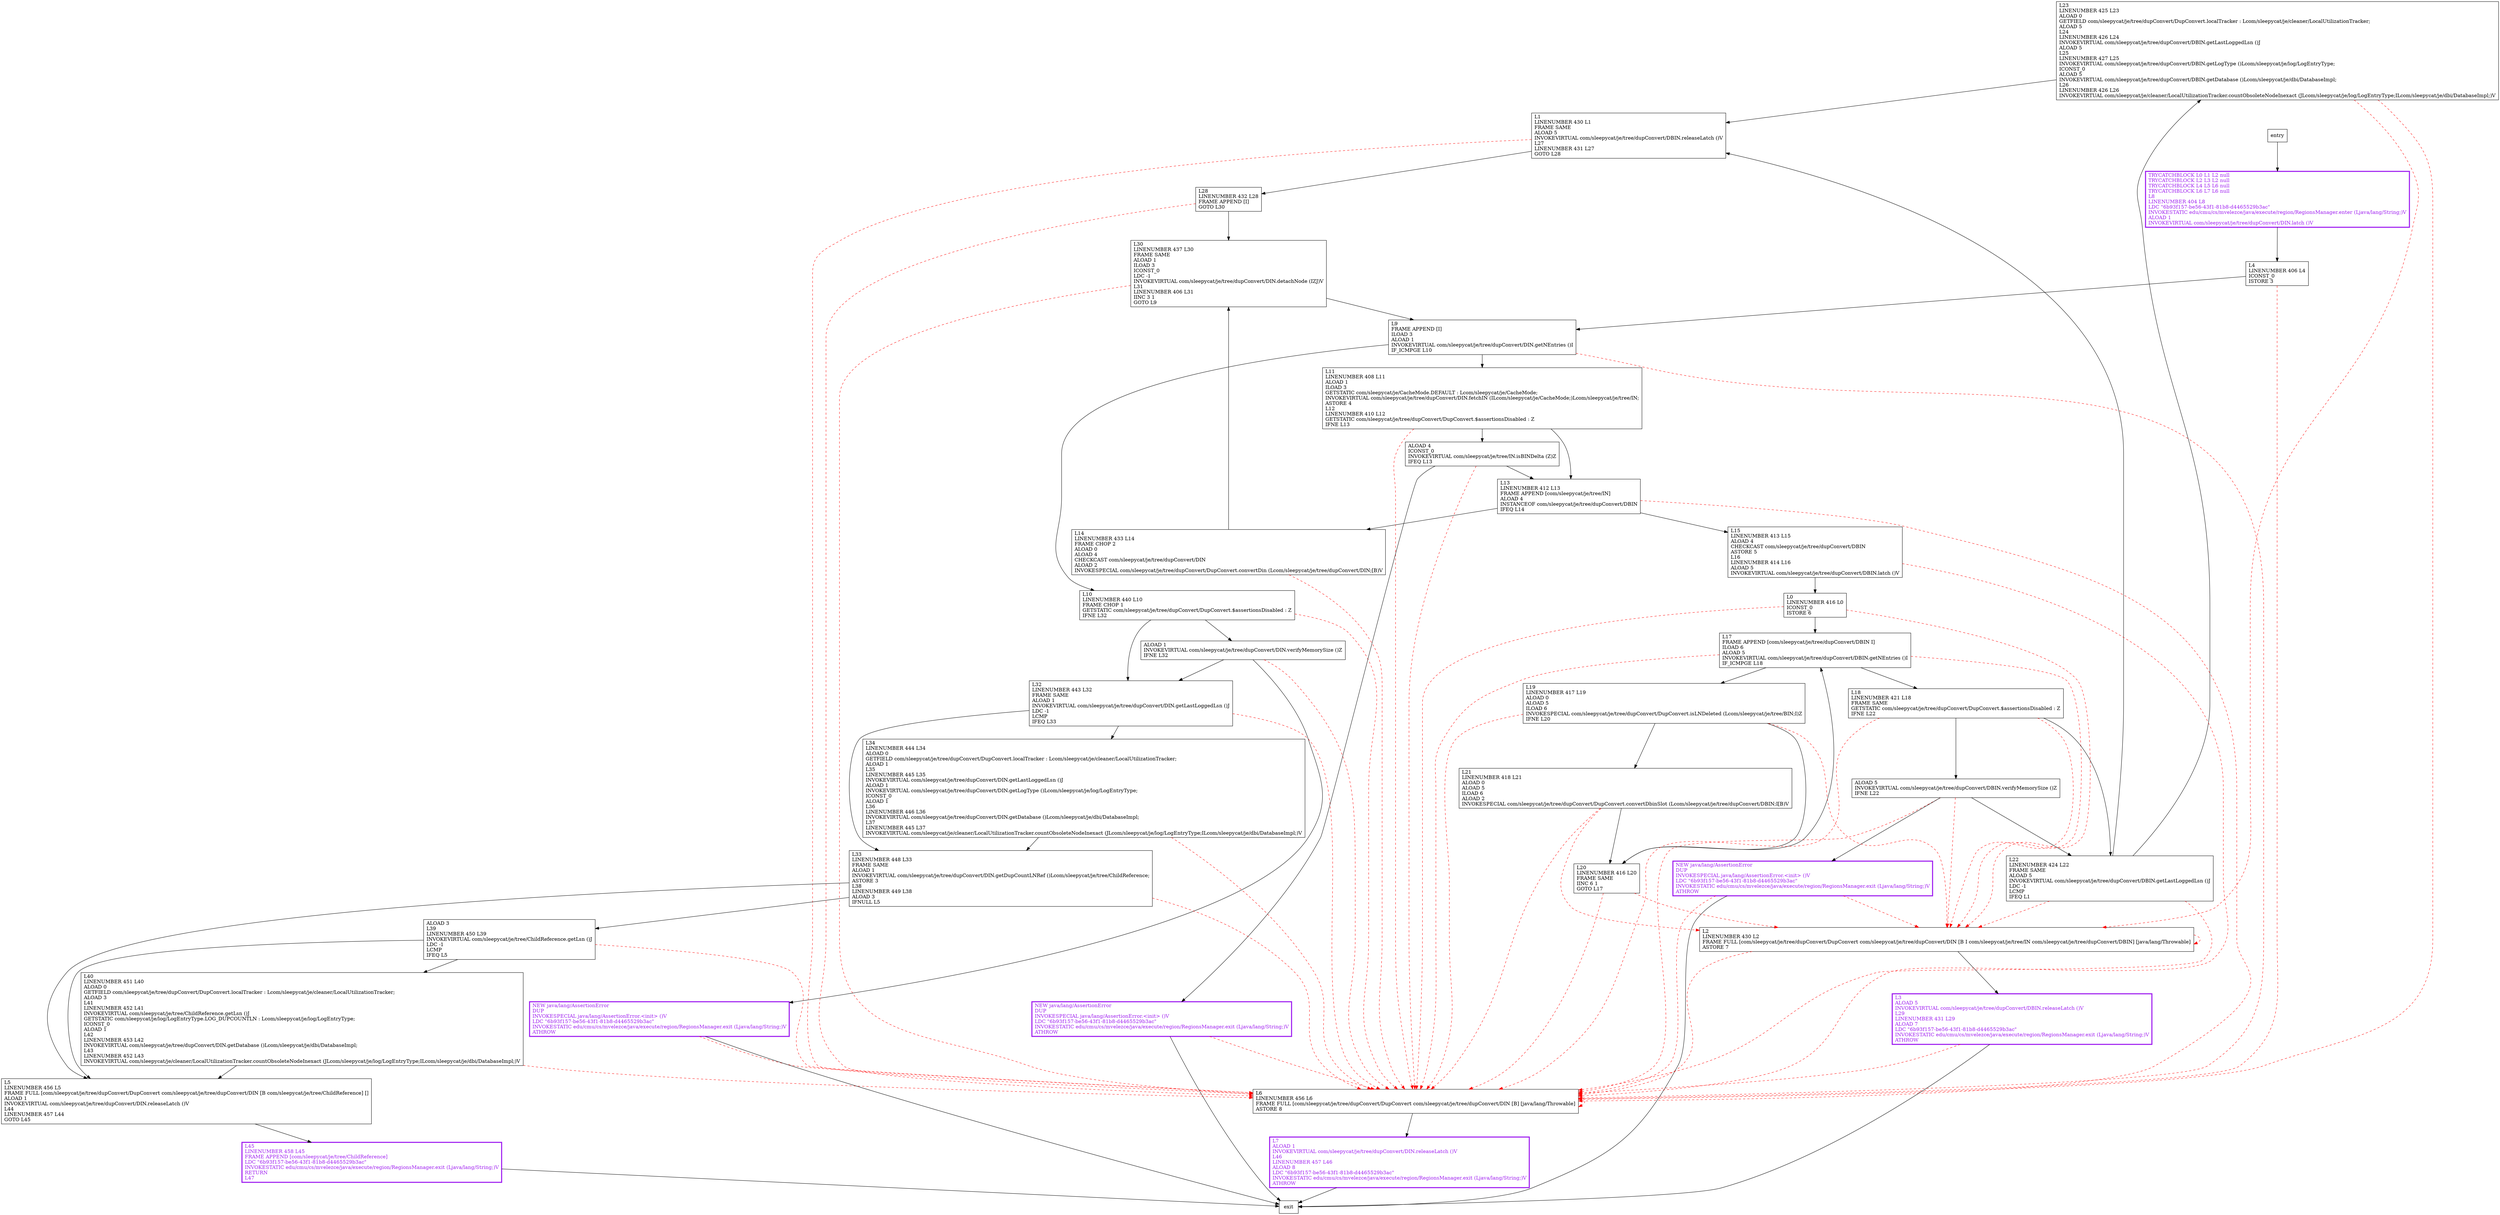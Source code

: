 digraph convertDin {
node [shape=record];
438346218 [label="L23\lLINENUMBER 425 L23\lALOAD 0\lGETFIELD com/sleepycat/je/tree/dupConvert/DupConvert.localTracker : Lcom/sleepycat/je/cleaner/LocalUtilizationTracker;\lALOAD 5\lL24\lLINENUMBER 426 L24\lINVOKEVIRTUAL com/sleepycat/je/tree/dupConvert/DBIN.getLastLoggedLsn ()J\lALOAD 5\lL25\lLINENUMBER 427 L25\lINVOKEVIRTUAL com/sleepycat/je/tree/dupConvert/DBIN.getLogType ()Lcom/sleepycat/je/log/LogEntryType;\lICONST_0\lALOAD 5\lINVOKEVIRTUAL com/sleepycat/je/tree/dupConvert/DBIN.getDatabase ()Lcom/sleepycat/je/dbi/DatabaseImpl;\lL26\lLINENUMBER 426 L26\lINVOKEVIRTUAL com/sleepycat/je/cleaner/LocalUtilizationTracker.countObsoleteNodeInexact (JLcom/sleepycat/je/log/LogEntryType;ILcom/sleepycat/je/dbi/DatabaseImpl;)V\l"];
844989287 [label="ALOAD 3\lL39\lLINENUMBER 450 L39\lINVOKEVIRTUAL com/sleepycat/je/tree/ChildReference.getLsn ()J\lLDC -1\lLCMP\lIFEQ L5\l"];
1505866272 [label="NEW java/lang/AssertionError\lDUP\lINVOKESPECIAL java/lang/AssertionError.\<init\> ()V\lLDC \"6b93f157-be56-43f1-81b8-d4465529b3ac\"\lINVOKESTATIC edu/cmu/cs/mvelezce/java/execute/region/RegionsManager.exit (Ljava/lang/String;)V\lATHROW\l"];
280438229 [label="L20\lLINENUMBER 416 L20\lFRAME SAME\lIINC 6 1\lGOTO L17\l"];
2000848977 [label="L21\lLINENUMBER 418 L21\lALOAD 0\lALOAD 5\lILOAD 6\lALOAD 2\lINVOKESPECIAL com/sleepycat/je/tree/dupConvert/DupConvert.convertDbinSlot (Lcom/sleepycat/je/tree/dupConvert/DBIN;I[B)V\l"];
1211965666 [label="L7\lALOAD 1\lINVOKEVIRTUAL com/sleepycat/je/tree/dupConvert/DIN.releaseLatch ()V\lL46\lLINENUMBER 457 L46\lALOAD 8\lLDC \"6b93f157-be56-43f1-81b8-d4465529b3ac\"\lINVOKESTATIC edu/cmu/cs/mvelezce/java/execute/region/RegionsManager.exit (Ljava/lang/String;)V\lATHROW\l"];
1707009942 [label="NEW java/lang/AssertionError\lDUP\lINVOKESPECIAL java/lang/AssertionError.\<init\> ()V\lLDC \"6b93f157-be56-43f1-81b8-d4465529b3ac\"\lINVOKESTATIC edu/cmu/cs/mvelezce/java/execute/region/RegionsManager.exit (Ljava/lang/String;)V\lATHROW\l"];
541933805 [label="L40\lLINENUMBER 451 L40\lALOAD 0\lGETFIELD com/sleepycat/je/tree/dupConvert/DupConvert.localTracker : Lcom/sleepycat/je/cleaner/LocalUtilizationTracker;\lALOAD 3\lL41\lLINENUMBER 452 L41\lINVOKEVIRTUAL com/sleepycat/je/tree/ChildReference.getLsn ()J\lGETSTATIC com/sleepycat/je/log/LogEntryType.LOG_DUPCOUNTLN : Lcom/sleepycat/je/log/LogEntryType;\lICONST_0\lALOAD 1\lL42\lLINENUMBER 453 L42\lINVOKEVIRTUAL com/sleepycat/je/tree/dupConvert/DIN.getDatabase ()Lcom/sleepycat/je/dbi/DatabaseImpl;\lL43\lLINENUMBER 452 L43\lINVOKEVIRTUAL com/sleepycat/je/cleaner/LocalUtilizationTracker.countObsoleteNodeInexact (JLcom/sleepycat/je/log/LogEntryType;ILcom/sleepycat/je/dbi/DatabaseImpl;)V\l"];
960218415 [label="L17\lFRAME APPEND [com/sleepycat/je/tree/dupConvert/DBIN I]\lILOAD 6\lALOAD 5\lINVOKEVIRTUAL com/sleepycat/je/tree/dupConvert/DBIN.getNEntries ()I\lIF_ICMPGE L18\l"];
636569652 [label="L32\lLINENUMBER 443 L32\lFRAME SAME\lALOAD 1\lINVOKEVIRTUAL com/sleepycat/je/tree/dupConvert/DIN.getLastLoggedLsn ()J\lLDC -1\lLCMP\lIFEQ L33\l"];
2119984416 [label="L45\lLINENUMBER 458 L45\lFRAME APPEND [com/sleepycat/je/tree/ChildReference]\lLDC \"6b93f157-be56-43f1-81b8-d4465529b3ac\"\lINVOKESTATIC edu/cmu/cs/mvelezce/java/execute/region/RegionsManager.exit (Ljava/lang/String;)V\lRETURN\lL47\l"];
1578245008 [label="L30\lLINENUMBER 437 L30\lFRAME SAME\lALOAD 1\lILOAD 3\lICONST_0\lLDC -1\lINVOKEVIRTUAL com/sleepycat/je/tree/dupConvert/DIN.detachNode (IZJ)V\lL31\lLINENUMBER 406 L31\lIINC 3 1\lGOTO L9\l"];
813386785 [label="L4\lLINENUMBER 406 L4\lICONST_0\lISTORE 3\l"];
1285229656 [label="L13\lLINENUMBER 412 L13\lFRAME APPEND [com/sleepycat/je/tree/IN]\lALOAD 4\lINSTANCEOF com/sleepycat/je/tree/dupConvert/DBIN\lIFEQ L14\l"];
1090758583 [label="L11\lLINENUMBER 408 L11\lALOAD 1\lILOAD 3\lGETSTATIC com/sleepycat/je/CacheMode.DEFAULT : Lcom/sleepycat/je/CacheMode;\lINVOKEVIRTUAL com/sleepycat/je/tree/dupConvert/DIN.fetchIN (ILcom/sleepycat/je/CacheMode;)Lcom/sleepycat/je/tree/IN;\lASTORE 4\lL12\lLINENUMBER 410 L12\lGETSTATIC com/sleepycat/je/tree/dupConvert/DupConvert.$assertionsDisabled : Z\lIFNE L13\l"];
1676500435 [label="ALOAD 5\lINVOKEVIRTUAL com/sleepycat/je/tree/dupConvert/DBIN.verifyMemorySize ()Z\lIFNE L22\l"];
1030896550 [label="L6\lLINENUMBER 456 L6\lFRAME FULL [com/sleepycat/je/tree/dupConvert/DupConvert com/sleepycat/je/tree/dupConvert/DIN [B] [java/lang/Throwable]\lASTORE 8\l"];
327997148 [label="L3\lALOAD 5\lINVOKEVIRTUAL com/sleepycat/je/tree/dupConvert/DBIN.releaseLatch ()V\lL29\lLINENUMBER 431 L29\lALOAD 7\lLDC \"6b93f157-be56-43f1-81b8-d4465529b3ac\"\lINVOKESTATIC edu/cmu/cs/mvelezce/java/execute/region/RegionsManager.exit (Ljava/lang/String;)V\lATHROW\l"];
985764215 [label="ALOAD 1\lINVOKEVIRTUAL com/sleepycat/je/tree/dupConvert/DIN.verifyMemorySize ()Z\lIFNE L32\l"];
1822831669 [label="L1\lLINENUMBER 430 L1\lFRAME SAME\lALOAD 5\lINVOKEVIRTUAL com/sleepycat/je/tree/dupConvert/DBIN.releaseLatch ()V\lL27\lLINENUMBER 431 L27\lGOTO L28\l"];
321545400 [label="L28\lLINENUMBER 432 L28\lFRAME APPEND [I]\lGOTO L30\l"];
1832853658 [label="L19\lLINENUMBER 417 L19\lALOAD 0\lALOAD 5\lILOAD 6\lINVOKESPECIAL com/sleepycat/je/tree/dupConvert/DupConvert.isLNDeleted (Lcom/sleepycat/je/tree/BIN;I)Z\lIFNE L20\l"];
490919955 [label="L34\lLINENUMBER 444 L34\lALOAD 0\lGETFIELD com/sleepycat/je/tree/dupConvert/DupConvert.localTracker : Lcom/sleepycat/je/cleaner/LocalUtilizationTracker;\lALOAD 1\lL35\lLINENUMBER 445 L35\lINVOKEVIRTUAL com/sleepycat/je/tree/dupConvert/DIN.getLastLoggedLsn ()J\lALOAD 1\lINVOKEVIRTUAL com/sleepycat/je/tree/dupConvert/DIN.getLogType ()Lcom/sleepycat/je/log/LogEntryType;\lICONST_0\lALOAD 1\lL36\lLINENUMBER 446 L36\lINVOKEVIRTUAL com/sleepycat/je/tree/dupConvert/DIN.getDatabase ()Lcom/sleepycat/je/dbi/DatabaseImpl;\lL37\lLINENUMBER 445 L37\lINVOKEVIRTUAL com/sleepycat/je/cleaner/LocalUtilizationTracker.countObsoleteNodeInexact (JLcom/sleepycat/je/log/LogEntryType;ILcom/sleepycat/je/dbi/DatabaseImpl;)V\l"];
583886720 [label="L9\lFRAME APPEND [I]\lILOAD 3\lALOAD 1\lINVOKEVIRTUAL com/sleepycat/je/tree/dupConvert/DIN.getNEntries ()I\lIF_ICMPGE L10\l"];
1935965409 [label="L2\lLINENUMBER 430 L2\lFRAME FULL [com/sleepycat/je/tree/dupConvert/DupConvert com/sleepycat/je/tree/dupConvert/DIN [B I com/sleepycat/je/tree/IN com/sleepycat/je/tree/dupConvert/DBIN] [java/lang/Throwable]\lASTORE 7\l"];
1837112122 [label="L10\lLINENUMBER 440 L10\lFRAME CHOP 1\lGETSTATIC com/sleepycat/je/tree/dupConvert/DupConvert.$assertionsDisabled : Z\lIFNE L32\l"];
2042871427 [label="NEW java/lang/AssertionError\lDUP\lINVOKESPECIAL java/lang/AssertionError.\<init\> ()V\lLDC \"6b93f157-be56-43f1-81b8-d4465529b3ac\"\lINVOKESTATIC edu/cmu/cs/mvelezce/java/execute/region/RegionsManager.exit (Ljava/lang/String;)V\lATHROW\l"];
833768640 [label="L0\lLINENUMBER 416 L0\lICONST_0\lISTORE 6\l"];
86213420 [label="ALOAD 4\lICONST_0\lINVOKEVIRTUAL com/sleepycat/je/tree/IN.isBINDelta (Z)Z\lIFEQ L13\l"];
1839321479 [label="L5\lLINENUMBER 456 L5\lFRAME FULL [com/sleepycat/je/tree/dupConvert/DupConvert com/sleepycat/je/tree/dupConvert/DIN [B com/sleepycat/je/tree/ChildReference] []\lALOAD 1\lINVOKEVIRTUAL com/sleepycat/je/tree/dupConvert/DIN.releaseLatch ()V\lL44\lLINENUMBER 457 L44\lGOTO L45\l"];
725532202 [label="L33\lLINENUMBER 448 L33\lFRAME SAME\lALOAD 1\lINVOKEVIRTUAL com/sleepycat/je/tree/dupConvert/DIN.getDupCountLNRef ()Lcom/sleepycat/je/tree/ChildReference;\lASTORE 3\lL38\lLINENUMBER 449 L38\lALOAD 3\lIFNULL L5\l"];
1358143685 [label="L22\lLINENUMBER 424 L22\lFRAME SAME\lALOAD 5\lINVOKEVIRTUAL com/sleepycat/je/tree/dupConvert/DBIN.getLastLoggedLsn ()J\lLDC -1\lLCMP\lIFEQ L1\l"];
880094185 [label="L14\lLINENUMBER 433 L14\lFRAME CHOP 2\lALOAD 0\lALOAD 4\lCHECKCAST com/sleepycat/je/tree/dupConvert/DIN\lALOAD 2\lINVOKESPECIAL com/sleepycat/je/tree/dupConvert/DupConvert.convertDin (Lcom/sleepycat/je/tree/dupConvert/DIN;[B)V\l"];
1051444349 [label="TRYCATCHBLOCK L0 L1 L2 null\lTRYCATCHBLOCK L2 L3 L2 null\lTRYCATCHBLOCK L4 L5 L6 null\lTRYCATCHBLOCK L6 L7 L6 null\lL8\lLINENUMBER 404 L8\lLDC \"6b93f157-be56-43f1-81b8-d4465529b3ac\"\lINVOKESTATIC edu/cmu/cs/mvelezce/java/execute/region/RegionsManager.enter (Ljava/lang/String;)V\lALOAD 1\lINVOKEVIRTUAL com/sleepycat/je/tree/dupConvert/DIN.latch ()V\l"];
546834675 [label="L15\lLINENUMBER 413 L15\lALOAD 4\lCHECKCAST com/sleepycat/je/tree/dupConvert/DBIN\lASTORE 5\lL16\lLINENUMBER 414 L16\lALOAD 5\lINVOKEVIRTUAL com/sleepycat/je/tree/dupConvert/DBIN.latch ()V\l"];
1879598263 [label="L18\lLINENUMBER 421 L18\lFRAME SAME\lGETSTATIC com/sleepycat/je/tree/dupConvert/DupConvert.$assertionsDisabled : Z\lIFNE L22\l"];
entry;
exit;
438346218 -> 1030896550 [style=dashed, color=red]
438346218 -> 1822831669
438346218 -> 1935965409 [style=dashed, color=red]
844989287 -> 1030896550 [style=dashed, color=red]
844989287 -> 541933805
844989287 -> 1839321479
1505866272 -> 1030896550 [style=dashed, color=red]
1505866272 -> exit
280438229 -> 1030896550 [style=dashed, color=red]
280438229 -> 960218415
280438229 -> 1935965409 [style=dashed, color=red]
2000848977 -> 1030896550 [style=dashed, color=red]
2000848977 -> 280438229
2000848977 -> 1935965409 [style=dashed, color=red]
1211965666 -> exit
1707009942 -> 1030896550 [style=dashed, color=red]
1707009942 -> exit
541933805 -> 1030896550 [style=dashed, color=red]
541933805 -> 1839321479
960218415 -> 1030896550 [style=dashed, color=red]
960218415 -> 1832853658
960218415 -> 1935965409 [style=dashed, color=red]
960218415 -> 1879598263
636569652 -> 1030896550 [style=dashed, color=red]
636569652 -> 725532202
636569652 -> 490919955
2119984416 -> exit
1578245008 -> 1030896550 [style=dashed, color=red]
1578245008 -> 583886720
813386785 -> 1030896550 [style=dashed, color=red]
813386785 -> 583886720
1285229656 -> 1030896550 [style=dashed, color=red]
1285229656 -> 880094185
1285229656 -> 546834675
1090758583 -> 1030896550 [style=dashed, color=red]
1090758583 -> 86213420
1090758583 -> 1285229656
1676500435 -> 1030896550 [style=dashed, color=red]
1676500435 -> 1358143685
1676500435 -> 1935965409 [style=dashed, color=red]
1676500435 -> 2042871427
1030896550 -> 1030896550 [style=dashed, color=red]
1030896550 -> 1211965666
327997148 -> 1030896550 [style=dashed, color=red]
327997148 -> exit
985764215 -> 1030896550 [style=dashed, color=red]
985764215 -> 1707009942
985764215 -> 636569652
1822831669 -> 1030896550 [style=dashed, color=red]
1822831669 -> 321545400
321545400 -> 1030896550 [style=dashed, color=red]
321545400 -> 1578245008
1832853658 -> 1030896550 [style=dashed, color=red]
1832853658 -> 280438229
1832853658 -> 1935965409 [style=dashed, color=red]
1832853658 -> 2000848977
490919955 -> 1030896550 [style=dashed, color=red]
490919955 -> 725532202
583886720 -> 1030896550 [style=dashed, color=red]
583886720 -> 1837112122
583886720 -> 1090758583
1935965409 -> 1030896550 [style=dashed, color=red]
1935965409 -> 327997148
1935965409 -> 1935965409 [style=dashed, color=red]
1837112122 -> 1030896550 [style=dashed, color=red]
1837112122 -> 985764215
1837112122 -> 636569652
2042871427 -> 1030896550 [style=dashed, color=red]
2042871427 -> exit
2042871427 -> 1935965409 [style=dashed, color=red]
833768640 -> 1030896550 [style=dashed, color=red]
833768640 -> 960218415
833768640 -> 1935965409 [style=dashed, color=red]
entry -> 1051444349
86213420 -> 1030896550 [style=dashed, color=red]
86213420 -> 1505866272
86213420 -> 1285229656
1839321479 -> 2119984416
725532202 -> 1030896550 [style=dashed, color=red]
725532202 -> 844989287
725532202 -> 1839321479
1358143685 -> 438346218
1358143685 -> 1030896550 [style=dashed, color=red]
1358143685 -> 1822831669
1358143685 -> 1935965409 [style=dashed, color=red]
880094185 -> 1030896550 [style=dashed, color=red]
880094185 -> 1578245008
1051444349 -> 813386785
546834675 -> 1030896550 [style=dashed, color=red]
546834675 -> 833768640
1879598263 -> 1030896550 [style=dashed, color=red]
1879598263 -> 1358143685
1879598263 -> 1935965409 [style=dashed, color=red]
1879598263 -> 1676500435
1211965666[fontcolor="purple", penwidth=3, color="purple"];
1707009942[fontcolor="purple", penwidth=3, color="purple"];
327997148[fontcolor="purple", penwidth=3, color="purple"];
1505866272[fontcolor="purple", penwidth=3, color="purple"];
2119984416[fontcolor="purple", penwidth=3, color="purple"];
1051444349[fontcolor="purple", penwidth=3, color="purple"];
2042871427[fontcolor="purple", penwidth=3, color="purple"];
}
